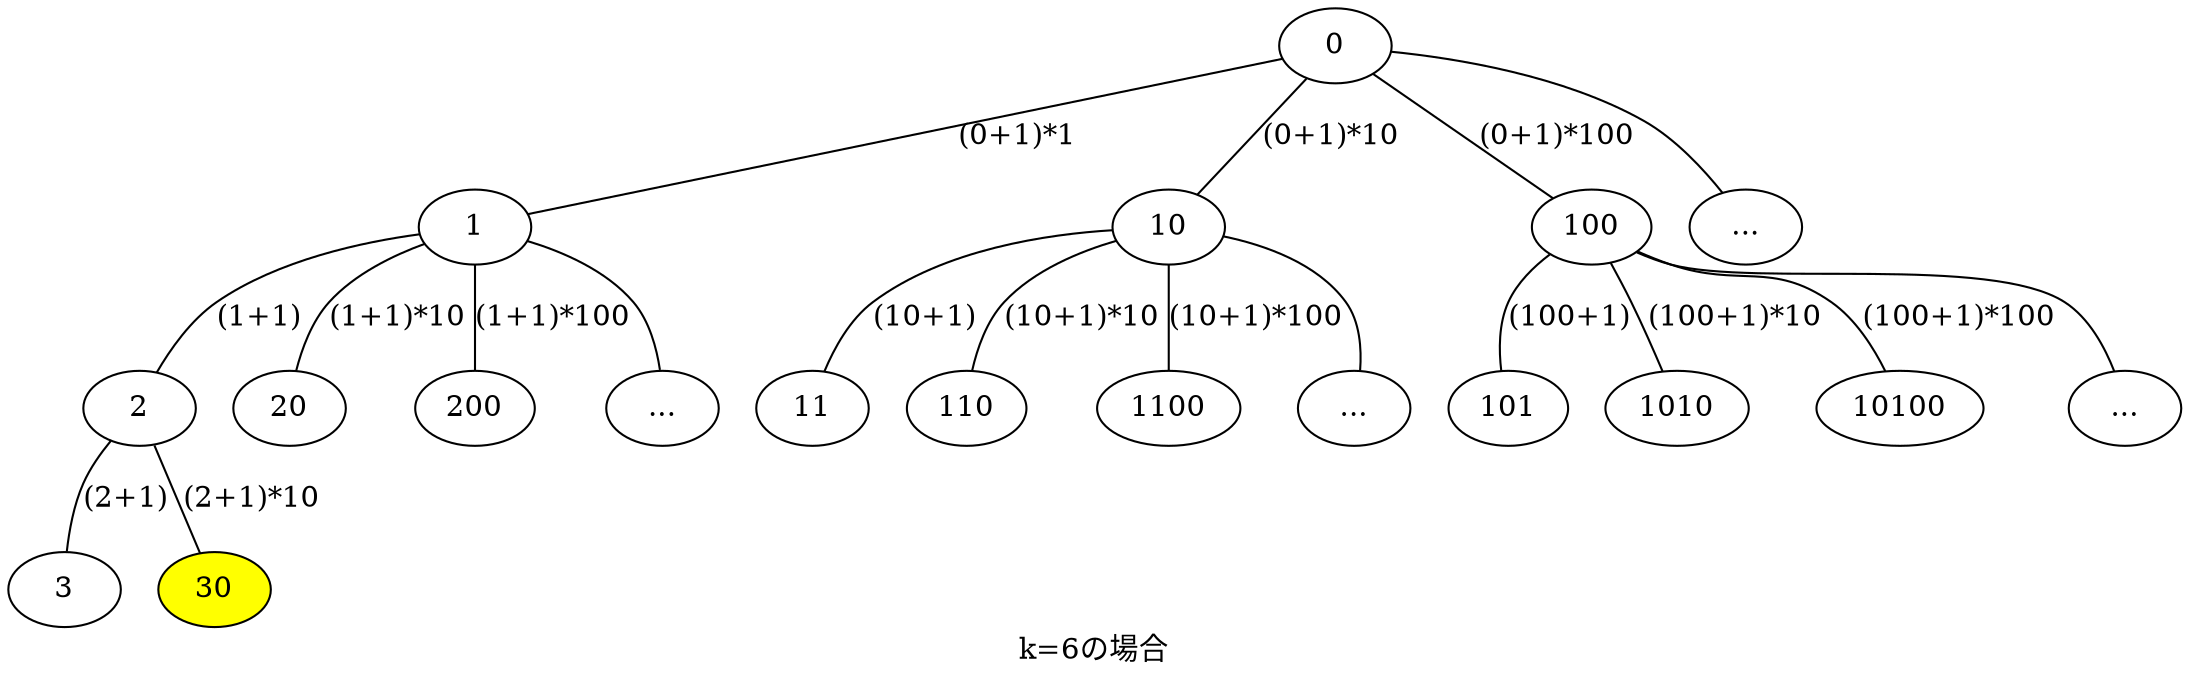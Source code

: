 graph g {
      graph[label="k=6の場合"];

      "0" -- "1" [label="(0+1)*1"];
      "0" -- "10" [label="(0+1)*10"];
      "0" -- "100" [label="(0+1)*100"];
      "0" -- "...1";
      "1" -- "2" [label="(1+1)"];
      "1" -- "20" [label="(1+1)*10"];
      "1" -- "200" [label="(1+1)*100"];
      "1" -- "...2";
      "10" -- "11" [label="(10+1)"];
      "10" -- "110" [label="(10+1)*10"];
      "10" -- "1100" [label="(10+1)*100"];
      "10" -- "...3";
      "100" -- "101" [label="(100+1)"];      
      "100" -- "1010" [label="(100+1)*10"];      
      "100" -- "10100" [label="(100+1)*100"];
      "100" -- "...4";
      "2" -- "3" [label="(2+1)"];
      "2" -- "30" [label="(2+1)*10"];

      "...1"[label="..."];
      "...2"[label="..."];
      "...3"[label="..."];
      "...4"[label="..."];

      "30"[style=filled,fillcolor="yellow"];
      
      }